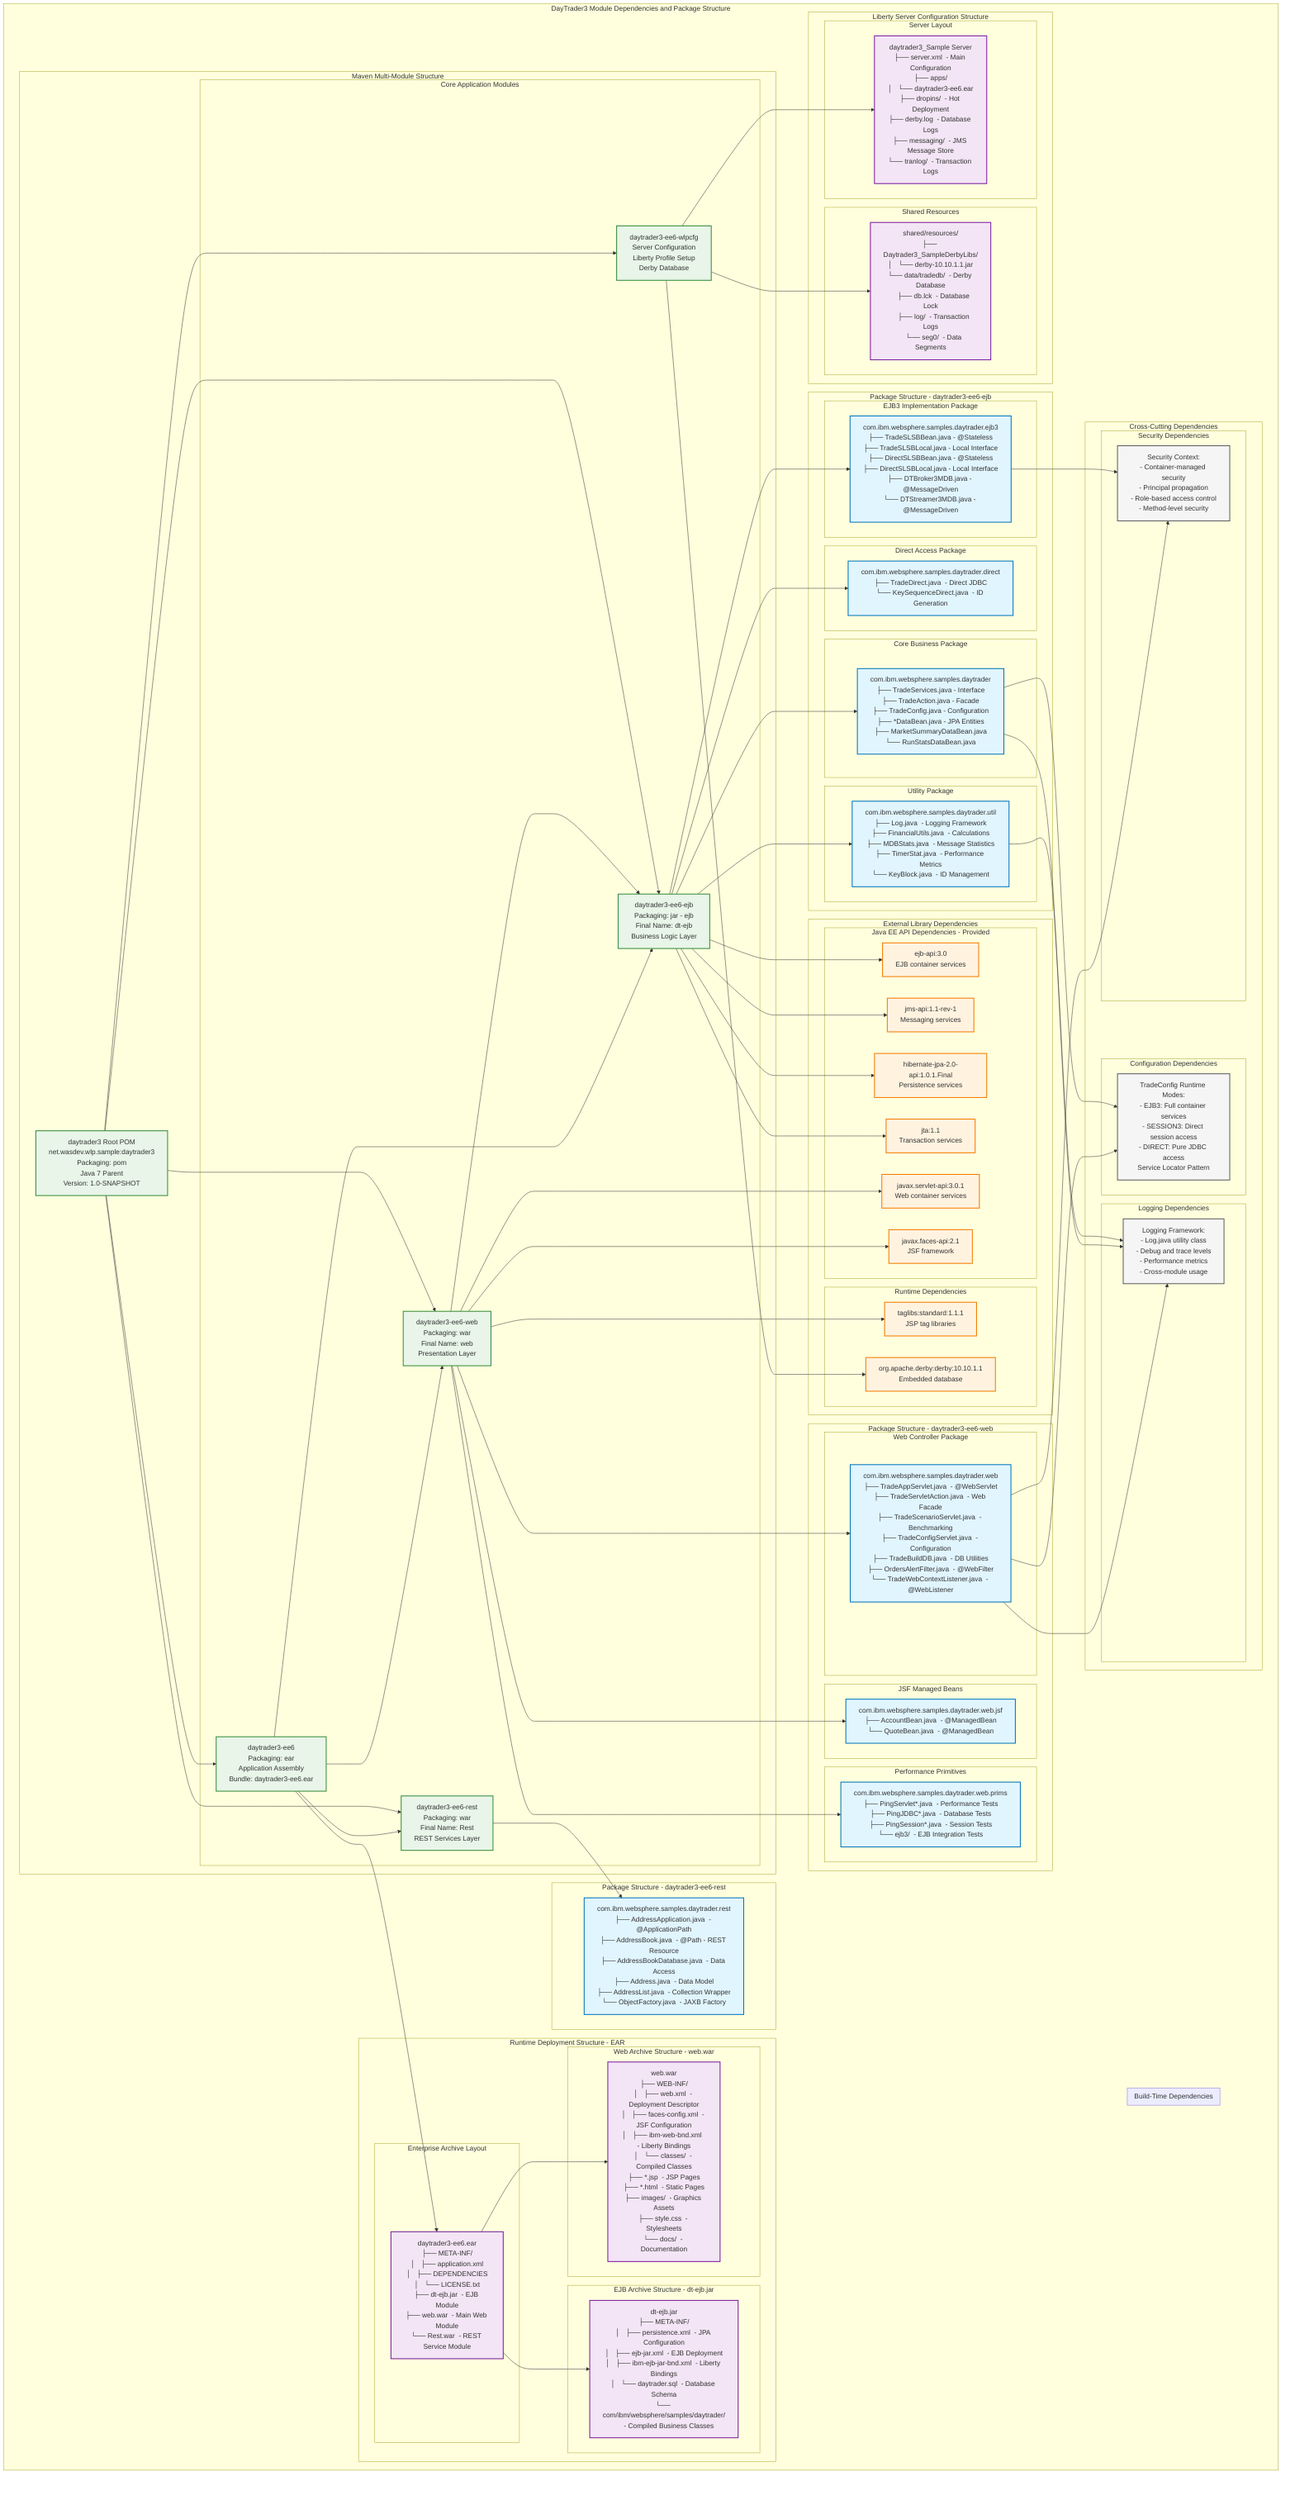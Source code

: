 graph TB
    subgraph "DayTrader3 Module Dependencies and Package Structure"
        
        subgraph "Maven Multi-Module Structure"
            ROOT[daytrader3 Root POM<br/>net.wasdev.wlp.sample:daytrader3<br/>Packaging: pom<br/>Java 7 Parent<br/>Version: 1.0-SNAPSHOT]
            
            subgraph "Core Application Modules"
                EJB[daytrader3-ee6-ejb<br/>Packaging: jar - ejb<br/>Final Name: dt-ejb<br/>Business Logic Layer]
                WEB[daytrader3-ee6-web<br/>Packaging: war<br/>Final Name: web<br/>Presentation Layer]
                REST[daytrader3-ee6-rest<br/>Packaging: war<br/>Final Name: Rest<br/>REST Services Layer]
                EAR[daytrader3-ee6<br/>Packaging: ear<br/>Application Assembly<br/>Bundle: daytrader3-ee6.ear]
                CFG[daytrader3-ee6-wlpcfg<br/>Server Configuration<br/>Liberty Profile Setup<br/>Derby Database]
            end
        end

        subgraph "Build-Time Dependencies"
            ROOT --> EJB
            ROOT --> WEB
            ROOT --> REST
            ROOT --> EAR
            ROOT --> CFG
            
            WEB --> EJB
            EAR --> EJB
            EAR --> WEB
            EAR --> REST
        end

        subgraph "External Library Dependencies"
            subgraph "Java EE API Dependencies - Provided"
                SERVLET[javax.servlet-api:3.0.1<br/>Web container services]
                EJB_API[ejb-api:3.0<br/>EJB container services]
                JMS_API[jms-api:1.1-rev-1<br/>Messaging services]
                JPA_API[hibernate-jpa-2.0-api:1.0.1.Final<br/>Persistence services]
                JTA_API[jta:1.1<br/>Transaction services]
                JSF_API[javax.faces-api:2.1<br/>JSF framework]
            end

            subgraph "Runtime Dependencies"
                TAGLIBS[taglibs:standard:1.1.1<br/>JSP tag libraries]
                DERBY[org.apache.derby:derby:10.10.1.1<br/>Embedded database]
            end
        end

        subgraph "Package Structure - daytrader3-ee6-ejb"
            subgraph "Core Business Package"
                CORE_PKG[com.ibm.websphere.samples.daytrader<br/>├── TradeServices.java - Interface<br/>├── TradeAction.java - Facade<br/>├── TradeConfig.java - Configuration<br/>├── *DataBean.java - JPA Entities<br/>├── MarketSummaryDataBean.java<br/>└── RunStatsDataBean.java]
            end

            subgraph "EJB3 Implementation Package"
                EJB3_PKG[com.ibm.websphere.samples.daytrader.ejb3<br/>├── TradeSLSBBean.java - @Stateless<br/>├── TradeSLSBLocal.java - Local Interface<br/>├── DirectSLSBBean.java - @Stateless<br/>├── DirectSLSBLocal.java - Local Interface<br/>├── DTBroker3MDB.java - @MessageDriven<br/>└── DTStreamer3MDB.java - @MessageDriven]
            end

            subgraph "Direct Access Package"
                DIRECT_PKG[com.ibm.websphere.samples.daytrader.direct<br/>├── TradeDirect.java  - Direct JDBC<br/>└── KeySequenceDirect.java  - ID Generation]
            end

            subgraph "Utility Package"
                UTIL_PKG[com.ibm.websphere.samples.daytrader.util<br/>├── Log.java  - Logging Framework<br/>├── FinancialUtils.java  - Calculations<br/>├── MDBStats.java  - Message Statistics<br/>├── TimerStat.java  - Performance Metrics<br/>└── KeyBlock.java  - ID Management]
            end
        end

        subgraph "Package Structure - daytrader3-ee6-web"
            subgraph "Web Controller Package"
                WEB_PKG[com.ibm.websphere.samples.daytrader.web<br/>├── TradeAppServlet.java  - @WebServlet<br/>├── TradeServletAction.java  - Web Facade<br/>├── TradeScenarioServlet.java  - Benchmarking<br/>├── TradeConfigServlet.java  - Configuration<br/>├── TradeBuildDB.java  - DB Utilities<br/>├── OrdersAlertFilter.java  - @WebFilter<br/>└── TradeWebContextListener.java  - @WebListener]
            end

            subgraph "JSF Managed Beans"
                JSF_PKG[com.ibm.websphere.samples.daytrader.web.jsf<br/>├── AccountBean.java  - @ManagedBean<br/>└── QuoteBean.java  - @ManagedBean]
            end

            subgraph "Performance Primitives"
                PRIMS_PKG[com.ibm.websphere.samples.daytrader.web.prims<br/>├── PingServlet*.java  - Performance Tests<br/>├── PingJDBC*.java  - Database Tests<br/>├── PingSession*.java  - Session Tests<br/>└── ejb3/  - EJB Integration Tests]
            end
        end

        subgraph "Package Structure - daytrader3-ee6-rest"
            REST_PKG[com.ibm.websphere.samples.daytrader.rest<br/>├── AddressApplication.java  - @ApplicationPath<br/>├── AddressBook.java  - @Path - REST Resource<br/>├── AddressBookDatabase.java  - Data Access<br/>├── Address.java  - Data Model<br/>├── AddressList.java  - Collection Wrapper<br/>└── ObjectFactory.java  - JAXB Factory]
        end

        subgraph "Runtime Deployment Structure  - EAR"
            subgraph "Enterprise Archive Layout"
                EAR_STRUCTURE[daytrader3-ee6.ear<br/>├── META-INF/<br/>│   ├── application.xml<br/>│   ├── DEPENDENCIES<br/>│   └── LICENSE.txt<br/>├── dt-ejb.jar  - EJB Module<br/>├── web.war  - Main Web Module<br/>└── Rest.war  - REST Service Module]
            end

            subgraph "Web Archive Structure - web.war"
                WAR_STRUCTURE[web.war<br/>├── WEB-INF/<br/>│   ├── web.xml  - Deployment Descriptor<br/>│   ├── faces-config.xml  - JSF Configuration<br/>│   ├── ibm-web-bnd.xml  - Liberty Bindings<br/>│   └── classes/  - Compiled Classes<br/>├── *.jsp  - JSP Pages<br/>├── *.html  - Static Pages<br/>├── images/  - Graphics Assets<br/>├── style.css  - Stylesheets<br/>└── docs/  - Documentation]
            end

            subgraph "EJB Archive Structure - dt-ejb.jar"
                JAR_STRUCTURE[dt-ejb.jar<br/>├── META-INF/<br/>│   ├── persistence.xml  - JPA Configuration<br/>│   ├── ejb-jar.xml  - EJB Deployment<br/>│   ├── ibm-ejb-jar-bnd.xml  - Liberty Bindings<br/>│   └── daytrader.sql  - Database Schema<br/>└── com/ibm/websphere/samples/daytrader/<br/>     - Compiled Business Classes]
            end
        end

        subgraph "Liberty Server Configuration Structure"
            subgraph "Server Layout"
                SERVER_STRUCTURE[daytrader3_Sample Server<br/>├── server.xml  - Main Configuration<br/>├── apps/<br/>│   └── daytrader3-ee6.ear<br/>├── dropins/  - Hot Deployment<br/>├── derby.log  - Database Logs<br/>├── messaging/  - JMS Message Store<br/>└── tranlog/  - Transaction Logs]
            end

            subgraph "Shared Resources"
                SHARED_STRUCTURE[shared/resources/<br/>├── Daytrader3_SampleDerbyLibs/<br/>│   └── derby-10.10.1.1.jar<br/>└── data/tradedb/  - Derby Database<br/>    ├── db.lck  - Database Lock<br/>    ├── log/  - Transaction Logs<br/>    └── seg0/  - Data Segments]
            end
        end

        subgraph "Cross-Cutting Dependencies"
            subgraph "Configuration Dependencies"
                CONFIG_DEPS[TradeConfig Runtime Modes:<br/>- EJB3: Full container services<br/>- SESSION3: Direct session access<br/>- DIRECT: Pure JDBC access<br/>Service Locator Pattern]
            end

            subgraph "Logging Dependencies"
                LOG_DEPS[Logging Framework:<br/>- Log.java utility class<br/>- Debug and trace levels<br/>- Performance metrics<br/>- Cross-module usage]
            end

            subgraph "Security Dependencies"
                SEC_DEPS[Security Context:<br/>- Container-managed security<br/>- Principal propagation<br/>- Role-based access control<br/>- Method-level security]
            end
        end
    end

    %% Module dependencies
    EJB --> CORE_PKG
    EJB --> EJB3_PKG
    EJB --> DIRECT_PKG
    EJB --> UTIL_PKG
    
    WEB --> WEB_PKG
    WEB --> JSF_PKG
    WEB --> PRIMS_PKG
    
    REST --> REST_PKG
    
    %% API Dependencies
    EJB --> EJB_API
    EJB --> JMS_API
    EJB --> JPA_API
    EJB --> JTA_API
    
    WEB --> SERVLET
    WEB --> JSF_API
    WEB --> TAGLIBS
    
    %% Runtime assembly
    EAR --> EAR_STRUCTURE
    EAR_STRUCTURE --> WAR_STRUCTURE
    EAR_STRUCTURE --> JAR_STRUCTURE
    
    CFG --> SERVER_STRUCTURE
    CFG --> SHARED_STRUCTURE
    CFG --> DERBY
    
    %% Cross-cutting
    CORE_PKG --> CONFIG_DEPS
    WEB_PKG --> CONFIG_DEPS
    UTIL_PKG --> LOG_DEPS
    CORE_PKG --> LOG_DEPS
    WEB_PKG --> LOG_DEPS
    EJB3_PKG --> SEC_DEPS
    WEB_PKG --> SEC_DEPS


    classDef module fill:#E8F5E8,stroke:#388E3C,stroke-width:2px
    classDef package fill:#E1F5FE,stroke:#0277BD,stroke-width:2px
    classDef dependency fill:#FFF3E0,stroke:#F57C00,stroke-width:2px
    classDef structure fill:#F3E5F5,stroke:#7B1FA2,stroke-width:2px
    classDef runtime fill:#FFE0B2,stroke:#FF9800,stroke-width:2px
    classDef config fill:#F5F5F5,stroke:#616161,stroke-width:2px
    classDef layer fill:#E0F2F1,stroke:#00796B,stroke-width:2px

    class ROOT,EJB,WEB,REST,EAR,CFG module
    class CORE_PKG,EJB3_PKG,DIRECT_PKG,UTIL_PKG,WEB_PKG,JSF_PKG,PRIMS_PKG,REST_PKG package
    class SERVLET,EJB_API,JMS_API,JPA_API,JTA_API,JSF_API,TAGLIBS,DERBY dependency
    class EAR_STRUCTURE,WAR_STRUCTURE,JAR_STRUCTURE,SERVER_STRUCTURE,SHARED_STRUCTURE structure
    class CONFIG_DEPS,LOG_DEPS,SEC_DEPS config